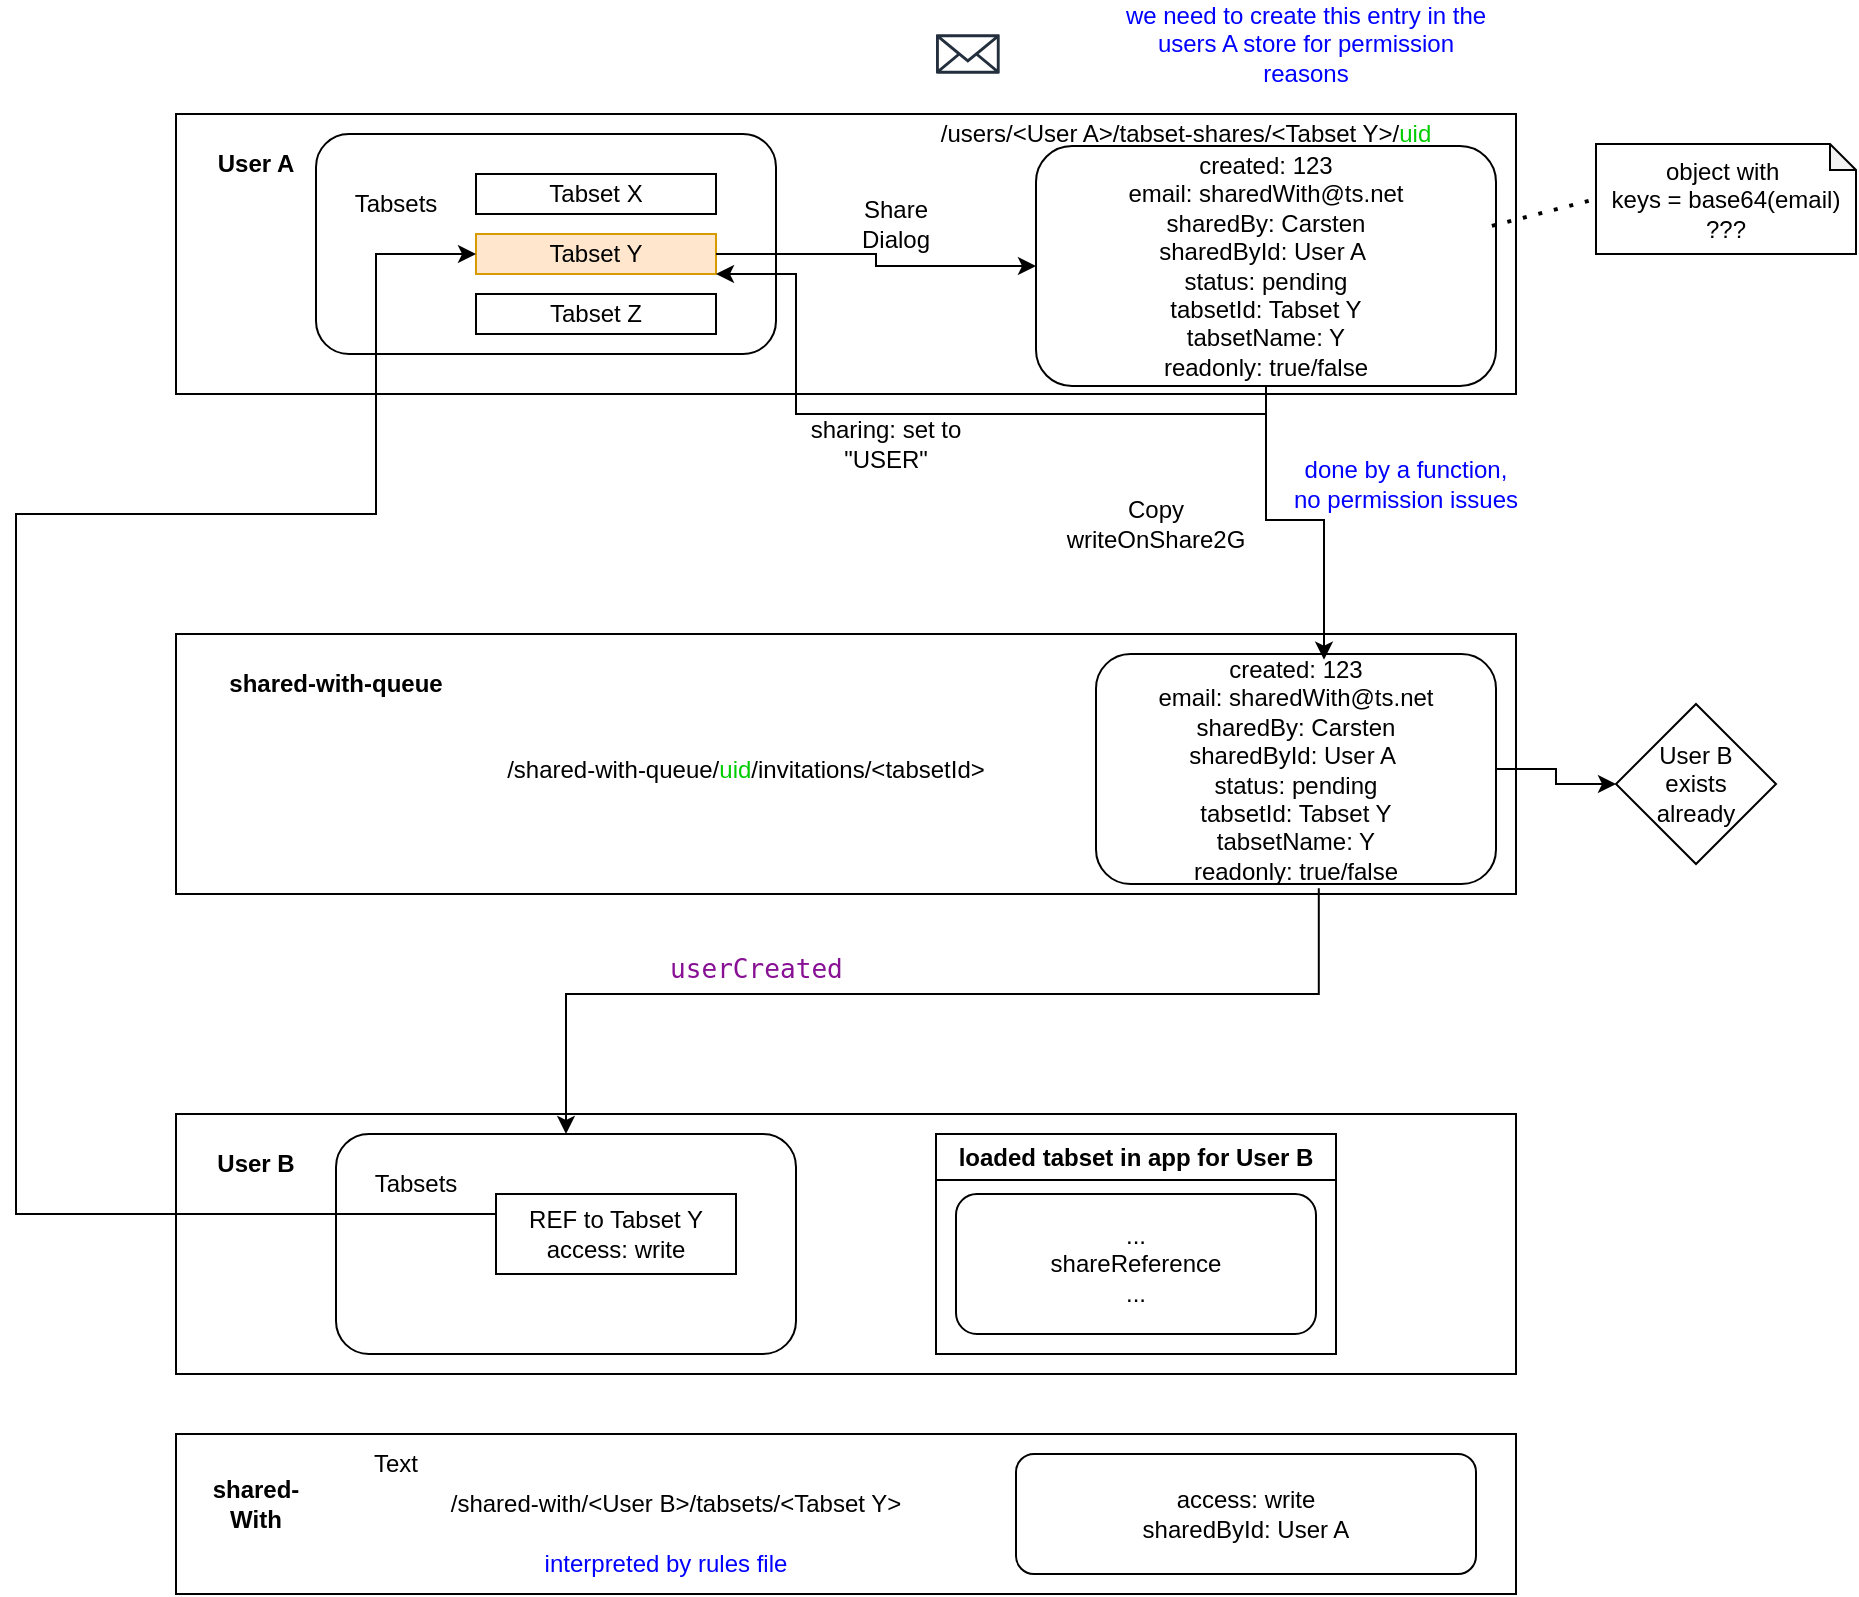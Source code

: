 <mxfile version="27.1.1">
  <diagram id="KJRLZbUMWtx5j0lMuly0" name="Page-1">
    <mxGraphModel dx="927" dy="836" grid="1" gridSize="10" guides="1" tooltips="1" connect="1" arrows="1" fold="1" page="1" pageScale="1" pageWidth="850" pageHeight="1100" math="0" shadow="0">
      <root>
        <mxCell id="0" />
        <mxCell id="1" parent="0" />
        <mxCell id="3" value="" style="rounded=0;whiteSpace=wrap;html=1;" parent="1" vertex="1">
          <mxGeometry x="120" y="100" width="670" height="140" as="geometry" />
        </mxCell>
        <mxCell id="4" value="&lt;b&gt;User A&lt;/b&gt;" style="text;html=1;strokeColor=none;fillColor=none;align=center;verticalAlign=middle;whiteSpace=wrap;rounded=0;" parent="1" vertex="1">
          <mxGeometry x="130" y="110" width="60" height="30" as="geometry" />
        </mxCell>
        <mxCell id="5" value="" style="rounded=1;whiteSpace=wrap;html=1;" parent="1" vertex="1">
          <mxGeometry x="190" y="110" width="230" height="110" as="geometry" />
        </mxCell>
        <mxCell id="7" value="Tabsets" style="text;html=1;strokeColor=none;fillColor=none;align=center;verticalAlign=middle;whiteSpace=wrap;rounded=0;" parent="1" vertex="1">
          <mxGeometry x="200" y="130" width="60" height="30" as="geometry" />
        </mxCell>
        <mxCell id="8" value="Tabset X" style="rounded=0;whiteSpace=wrap;html=1;" parent="1" vertex="1">
          <mxGeometry x="270" y="130" width="120" height="20" as="geometry" />
        </mxCell>
        <mxCell id="9" value="Tabset Y" style="rounded=0;whiteSpace=wrap;html=1;fillColor=#ffe6cc;strokeColor=#d79b00;" parent="1" vertex="1">
          <mxGeometry x="270" y="160" width="120" height="20" as="geometry" />
        </mxCell>
        <mxCell id="10" value="Tabset Z" style="rounded=0;whiteSpace=wrap;html=1;" parent="1" vertex="1">
          <mxGeometry x="270" y="190" width="120" height="20" as="geometry" />
        </mxCell>
        <mxCell id="51" style="edgeStyle=orthogonalEdgeStyle;rounded=0;orthogonalLoop=1;jettySize=auto;html=1;exitX=0.5;exitY=1;exitDx=0;exitDy=0;" parent="1" source="18" edge="1">
          <mxGeometry relative="1" as="geometry">
            <mxPoint x="390" y="180" as="targetPoint" />
            <Array as="points">
              <mxPoint x="665" y="250" />
              <mxPoint x="430" y="250" />
              <mxPoint x="430" y="180" />
            </Array>
          </mxGeometry>
        </mxCell>
        <mxCell id="18" value="created: 123&lt;br&gt;email: sharedWith@ts.net&lt;br&gt;sharedBy: Carsten&lt;br&gt;sharedById: User A&amp;nbsp;&lt;br&gt;status: pending&lt;br&gt;tabsetId: Tabset Y&lt;br&gt;tabsetName: Y&lt;br&gt;readonly: true/false" style="rounded=1;whiteSpace=wrap;html=1;" parent="1" vertex="1">
          <mxGeometry x="550" y="116" width="230" height="120" as="geometry" />
        </mxCell>
        <mxCell id="22" value="Share&lt;br&gt;Dialog" style="text;html=1;strokeColor=none;fillColor=none;align=center;verticalAlign=middle;whiteSpace=wrap;rounded=0;" parent="1" vertex="1">
          <mxGeometry x="450" y="140" width="60" height="30" as="geometry" />
        </mxCell>
        <mxCell id="21" style="edgeStyle=orthogonalEdgeStyle;rounded=0;orthogonalLoop=1;jettySize=auto;html=1;entryX=0;entryY=0.5;entryDx=0;entryDy=0;" parent="1" source="9" target="18" edge="1">
          <mxGeometry relative="1" as="geometry">
            <mxPoint x="640" y="165" as="targetPoint" />
          </mxGeometry>
        </mxCell>
        <mxCell id="23" value="" style="sketch=0;outlineConnect=0;fontColor=#232F3E;gradientColor=none;fillColor=#232F3D;strokeColor=none;dashed=0;verticalLabelPosition=bottom;verticalAlign=top;align=center;html=1;fontSize=12;fontStyle=0;aspect=fixed;pointerEvents=1;shape=mxgraph.aws4.email_2;" parent="1" vertex="1">
          <mxGeometry x="500" y="60" width="31.84" height="20" as="geometry" />
        </mxCell>
        <mxCell id="25" value="" style="rounded=0;whiteSpace=wrap;html=1;" parent="1" vertex="1">
          <mxGeometry x="120" y="360" width="670" height="130" as="geometry" />
        </mxCell>
        <mxCell id="26" value="&lt;b&gt;shared-with-queue&lt;/b&gt;" style="text;html=1;strokeColor=none;fillColor=none;align=center;verticalAlign=middle;whiteSpace=wrap;rounded=0;" parent="1" vertex="1">
          <mxGeometry x="140" y="370" width="120" height="30" as="geometry" />
        </mxCell>
        <mxCell id="65" style="edgeStyle=orthogonalEdgeStyle;rounded=0;orthogonalLoop=1;jettySize=auto;html=1;entryX=0;entryY=0.5;entryDx=0;entryDy=0;" parent="1" source="27" target="64" edge="1">
          <mxGeometry relative="1" as="geometry" />
        </mxCell>
        <mxCell id="27" value="created: 123&lt;br style=&quot;border-color: var(--border-color);&quot;&gt;email: sharedWith@ts.net&lt;br style=&quot;border-color: var(--border-color);&quot;&gt;sharedBy: Carsten&lt;br style=&quot;border-color: var(--border-color);&quot;&gt;sharedById: User A&amp;nbsp;&lt;br style=&quot;border-color: var(--border-color);&quot;&gt;status: pending&lt;br style=&quot;border-color: var(--border-color);&quot;&gt;tabsetId: Tabset Y&lt;br&gt;tabsetName: Y&lt;br&gt;readonly: true/false" style="rounded=1;whiteSpace=wrap;html=1;" parent="1" vertex="1">
          <mxGeometry x="580" y="370" width="200" height="115" as="geometry" />
        </mxCell>
        <mxCell id="30" style="edgeStyle=orthogonalEdgeStyle;rounded=0;orthogonalLoop=1;jettySize=auto;html=1;entryX=0.57;entryY=0.025;entryDx=0;entryDy=0;entryPerimeter=0;" parent="1" source="18" target="27" edge="1">
          <mxGeometry relative="1" as="geometry">
            <mxPoint x="700" y="210" as="sourcePoint" />
            <mxPoint x="700" y="380" as="targetPoint" />
          </mxGeometry>
        </mxCell>
        <mxCell id="31" value="Copy&lt;br&gt;writeOnShare2G" style="text;html=1;strokeColor=none;fillColor=none;align=center;verticalAlign=middle;whiteSpace=wrap;rounded=0;" parent="1" vertex="1">
          <mxGeometry x="580" y="290" width="60" height="30" as="geometry" />
        </mxCell>
        <mxCell id="32" value="" style="rounded=0;whiteSpace=wrap;html=1;" parent="1" vertex="1">
          <mxGeometry x="120" y="600" width="670" height="130" as="geometry" />
        </mxCell>
        <mxCell id="33" value="&lt;b&gt;User B&lt;br&gt;&lt;/b&gt;" style="text;html=1;strokeColor=none;fillColor=none;align=center;verticalAlign=middle;whiteSpace=wrap;rounded=0;" parent="1" vertex="1">
          <mxGeometry x="130" y="610" width="60" height="30" as="geometry" />
        </mxCell>
        <mxCell id="34" value="" style="rounded=1;whiteSpace=wrap;html=1;" parent="1" vertex="1">
          <mxGeometry x="200" y="610" width="230" height="110" as="geometry" />
        </mxCell>
        <mxCell id="35" value="Tabsets" style="text;html=1;strokeColor=none;fillColor=none;align=center;verticalAlign=middle;whiteSpace=wrap;rounded=0;" parent="1" vertex="1">
          <mxGeometry x="210" y="620" width="60" height="30" as="geometry" />
        </mxCell>
        <mxCell id="36" value="&lt;div style=&quot;background-color:#ffffff;color:#080808&quot;&gt;&lt;pre style=&quot;font-family:&#39;JetBrains Mono&#39;,monospace;font-size:9.8pt;&quot;&gt;&lt;span style=&quot;color:#871094;&quot;&gt;userCreated&lt;/span&gt;&lt;/pre&gt;&lt;/div&gt;" style="text;whiteSpace=wrap;html=1;" parent="1" vertex="1">
          <mxGeometry x="365" y="500" width="120" height="70" as="geometry" />
        </mxCell>
        <mxCell id="37" style="edgeStyle=orthogonalEdgeStyle;rounded=0;orthogonalLoop=1;jettySize=auto;html=1;exitX=0.557;exitY=1.018;exitDx=0;exitDy=0;exitPerimeter=0;entryX=0.5;entryY=0;entryDx=0;entryDy=0;" parent="1" source="27" target="34" edge="1">
          <mxGeometry relative="1" as="geometry">
            <mxPoint x="660" y="510" as="sourcePoint" />
            <mxPoint x="240" y="560" as="targetPoint" />
            <Array as="points">
              <mxPoint x="678" y="540" />
              <mxPoint x="305" y="540" />
            </Array>
          </mxGeometry>
        </mxCell>
        <mxCell id="55" style="edgeStyle=orthogonalEdgeStyle;rounded=0;orthogonalLoop=1;jettySize=auto;html=1;entryX=0;entryY=0.5;entryDx=0;entryDy=0;" parent="1" source="38" target="9" edge="1">
          <mxGeometry relative="1" as="geometry">
            <Array as="points">
              <mxPoint x="40" y="650" />
              <mxPoint x="40" y="300" />
              <mxPoint x="220" y="300" />
              <mxPoint x="220" y="170" />
            </Array>
          </mxGeometry>
        </mxCell>
        <mxCell id="38" value="REF to Tabset Y&lt;br&gt;access: write" style="rounded=0;whiteSpace=wrap;html=1;" parent="1" vertex="1">
          <mxGeometry x="280" y="640" width="120" height="40" as="geometry" />
        </mxCell>
        <mxCell id="39" value="" style="rounded=0;whiteSpace=wrap;html=1;" parent="1" vertex="1">
          <mxGeometry x="120" y="760" width="670" height="80" as="geometry" />
        </mxCell>
        <mxCell id="40" value="&lt;b&gt;shared-With&lt;/b&gt;" style="text;html=1;strokeColor=none;fillColor=none;align=center;verticalAlign=middle;whiteSpace=wrap;rounded=0;" parent="1" vertex="1">
          <mxGeometry x="130" y="780" width="60" height="30" as="geometry" />
        </mxCell>
        <mxCell id="42" value="/shared-with/&amp;lt;User B&amp;gt;/tabsets/&amp;lt;Tabset Y&amp;gt;" style="text;html=1;strokeColor=none;fillColor=none;align=center;verticalAlign=middle;whiteSpace=wrap;rounded=0;" parent="1" vertex="1">
          <mxGeometry x="190.0" y="770" width="360" height="50" as="geometry" />
        </mxCell>
        <mxCell id="46" value="&lt;font color=&quot;#0000ff&quot;&gt;we need to create this entry in the&lt;br&gt;users A store for permission&lt;br&gt;reasons&lt;/font&gt;" style="text;html=1;strokeColor=none;fillColor=none;align=center;verticalAlign=middle;whiteSpace=wrap;rounded=0;" parent="1" vertex="1">
          <mxGeometry x="570" y="50" width="230" height="30" as="geometry" />
        </mxCell>
        <mxCell id="47" value="/users/&amp;lt;User A&amp;gt;/tabset-shares/&amp;lt;Tabset Y&amp;gt;/&lt;font style=&quot;color: rgb(0, 204, 0);&quot;&gt;uid&lt;/font&gt;" style="text;html=1;strokeColor=none;fillColor=none;align=center;verticalAlign=middle;whiteSpace=wrap;rounded=0;" parent="1" vertex="1">
          <mxGeometry x="380" y="90" width="490" height="40" as="geometry" />
        </mxCell>
        <mxCell id="50" value="&lt;font color=&quot;#0000ff&quot;&gt;done by a function, &lt;br&gt;no permission issues&lt;/font&gt;" style="text;html=1;strokeColor=none;fillColor=none;align=center;verticalAlign=middle;whiteSpace=wrap;rounded=0;" parent="1" vertex="1">
          <mxGeometry x="620" y="270" width="230" height="30" as="geometry" />
        </mxCell>
        <mxCell id="53" value="sharing: set to &quot;USER&quot;" style="text;html=1;strokeColor=none;fillColor=none;align=center;verticalAlign=middle;whiteSpace=wrap;rounded=0;" parent="1" vertex="1">
          <mxGeometry x="420" y="250" width="110" height="30" as="geometry" />
        </mxCell>
        <mxCell id="56" value="&lt;font color=&quot;#0000ff&quot;&gt;interpreted by rules file&lt;/font&gt;" style="text;html=1;strokeColor=none;fillColor=none;align=center;verticalAlign=middle;whiteSpace=wrap;rounded=0;" parent="1" vertex="1">
          <mxGeometry x="250" y="810" width="230" height="30" as="geometry" />
        </mxCell>
        <mxCell id="58" value="access: write&lt;br&gt;sharedById: User A" style="rounded=1;whiteSpace=wrap;html=1;" parent="1" vertex="1">
          <mxGeometry x="540" y="770" width="230" height="60" as="geometry" />
        </mxCell>
        <mxCell id="59" value="loaded tabset in app for User B" style="swimlane;whiteSpace=wrap;html=1;" parent="1" vertex="1">
          <mxGeometry x="500" y="610" width="200" height="110" as="geometry" />
        </mxCell>
        <mxCell id="60" value="...&lt;br&gt;shareReference&lt;br&gt;..." style="rounded=1;whiteSpace=wrap;html=1;" parent="1" vertex="1">
          <mxGeometry x="510" y="640" width="180" height="70" as="geometry" />
        </mxCell>
        <mxCell id="61" value="Text" style="text;strokeColor=none;align=center;fillColor=none;html=1;verticalAlign=middle;whiteSpace=wrap;rounded=0;" parent="1" vertex="1">
          <mxGeometry x="200" y="760" width="60" height="30" as="geometry" />
        </mxCell>
        <mxCell id="62" value="object with&amp;nbsp;&lt;br&gt;keys = base64(email)&lt;br&gt;???" style="shape=note;whiteSpace=wrap;html=1;backgroundOutline=1;darkOpacity=0.05;size=13;" parent="1" vertex="1">
          <mxGeometry x="830" y="115" width="130" height="55" as="geometry" />
        </mxCell>
        <mxCell id="63" value="" style="endArrow=none;dashed=1;html=1;dashPattern=1 3;strokeWidth=2;rounded=0;entryX=0;entryY=0.5;entryDx=0;entryDy=0;entryPerimeter=0;exitX=0.991;exitY=0.333;exitDx=0;exitDy=0;exitPerimeter=0;" parent="1" source="18" target="62" edge="1">
          <mxGeometry width="50" height="50" relative="1" as="geometry">
            <mxPoint x="650" y="620" as="sourcePoint" />
            <mxPoint x="700" y="570" as="targetPoint" />
          </mxGeometry>
        </mxCell>
        <mxCell id="49" value="/shared-with-queue/&lt;font style=&quot;color: rgb(0, 204, 0);&quot;&gt;uid&lt;/font&gt;/invitations/&amp;lt;tabsetId&amp;gt;" style="text;html=1;strokeColor=none;fillColor=none;align=center;verticalAlign=middle;whiteSpace=wrap;rounded=0;" parent="1" vertex="1">
          <mxGeometry x="200" y="417.5" width="410" height="20" as="geometry" />
        </mxCell>
        <mxCell id="64" value="User B&lt;br&gt;exists&lt;br&gt;already" style="rhombus;whiteSpace=wrap;html=1;" parent="1" vertex="1">
          <mxGeometry x="840" y="395" width="80" height="80" as="geometry" />
        </mxCell>
      </root>
    </mxGraphModel>
  </diagram>
</mxfile>

